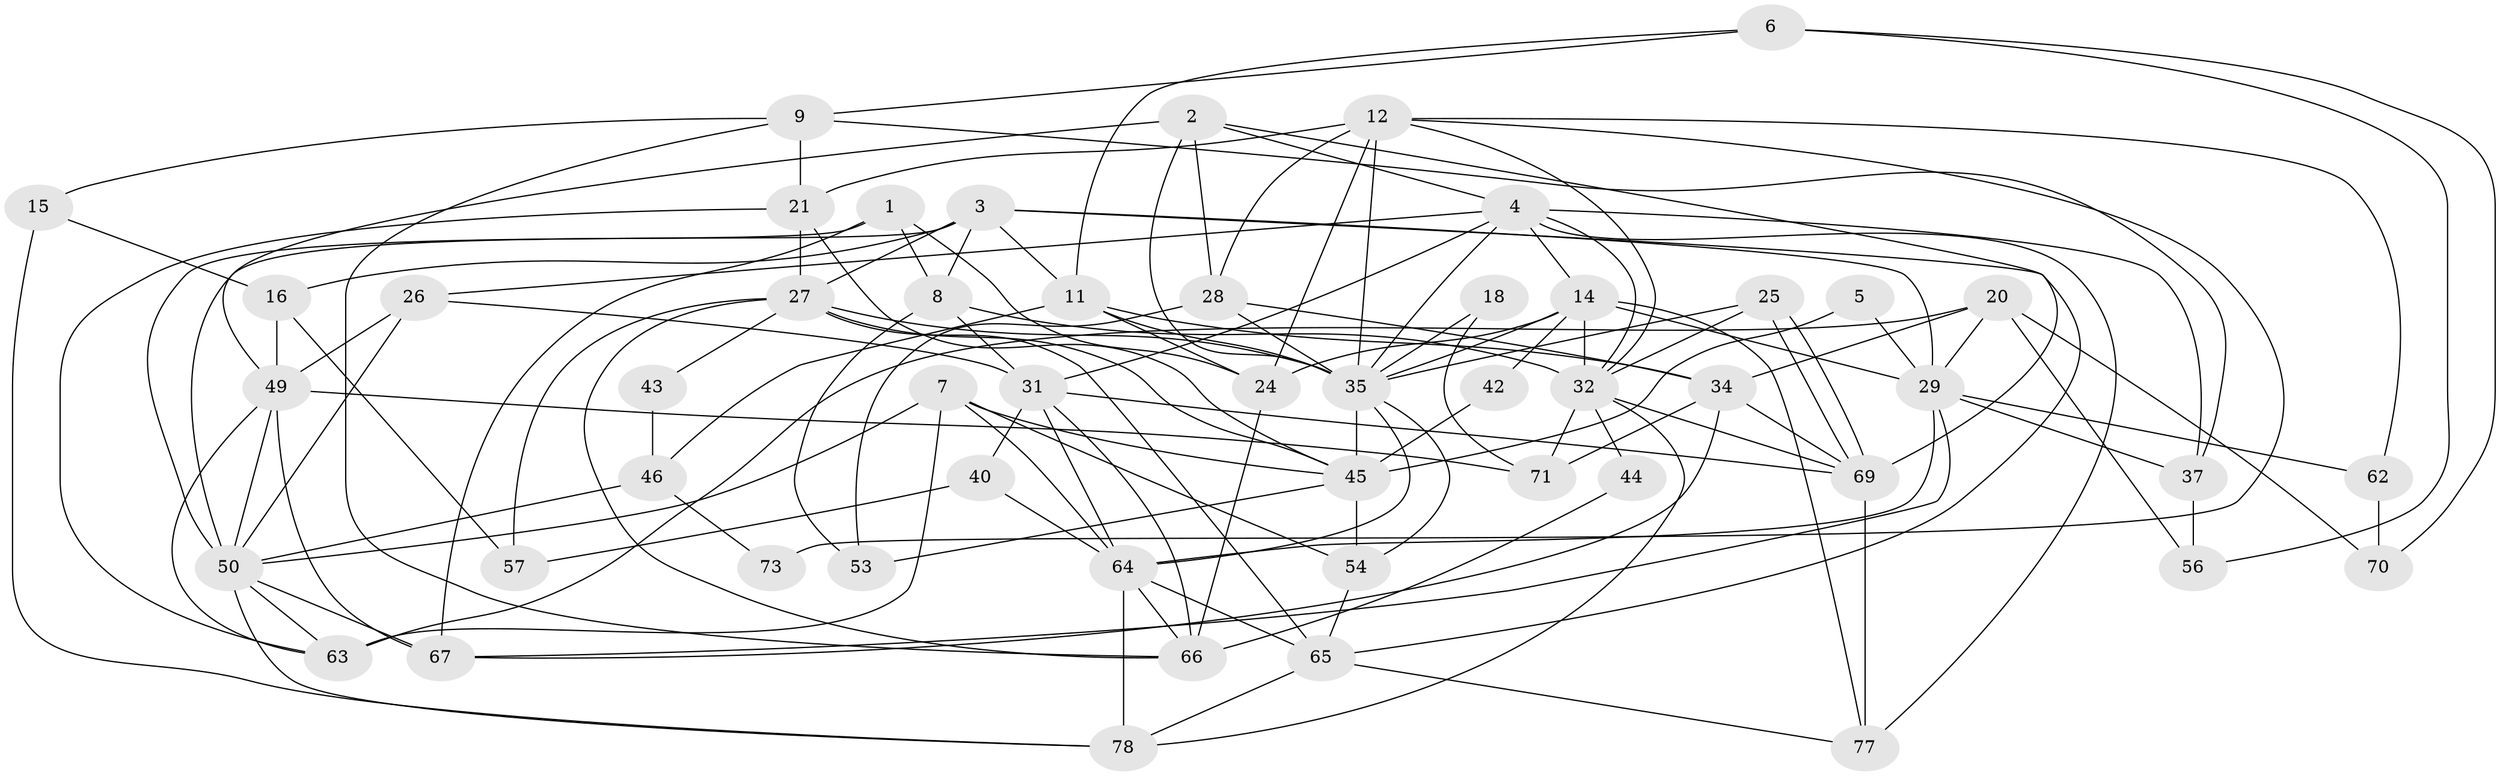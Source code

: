 // original degree distribution, {4: 0.29411764705882354, 2: 0.15294117647058825, 5: 0.18823529411764706, 6: 0.10588235294117647, 3: 0.2235294117647059, 8: 0.023529411764705882, 7: 0.011764705882352941}
// Generated by graph-tools (version 1.1) at 2025/11/02/27/25 16:11:16]
// undirected, 52 vertices, 132 edges
graph export_dot {
graph [start="1"]
  node [color=gray90,style=filled];
  1 [super="+22"];
  2 [super="+19"];
  3 [super="+10"];
  4 [super="+13"];
  5;
  6 [super="+58"];
  7 [super="+39"];
  8 [super="+17"];
  9 [super="+82"];
  11 [super="+38"];
  12 [super="+79"];
  14 [super="+23"];
  15;
  16 [super="+83"];
  18;
  20 [super="+61"];
  21 [super="+52"];
  24 [super="+51"];
  25 [super="+30"];
  26 [super="+59"];
  27 [super="+47"];
  28;
  29 [super="+36"];
  31 [super="+33"];
  32 [super="+41"];
  34 [super="+75"];
  35 [super="+55"];
  37;
  40;
  42;
  43;
  44;
  45 [super="+84"];
  46 [super="+48"];
  49 [super="+80"];
  50 [super="+60"];
  53;
  54;
  56;
  57;
  62;
  63;
  64 [super="+81"];
  65 [super="+74"];
  66 [super="+68"];
  67 [super="+85"];
  69 [super="+76"];
  70;
  71 [super="+72"];
  73;
  77;
  78;
  1 -- 8;
  1 -- 50;
  1 -- 67;
  1 -- 24;
  2 -- 35;
  2 -- 49;
  2 -- 4;
  2 -- 69;
  2 -- 28;
  3 -- 27;
  3 -- 8;
  3 -- 50;
  3 -- 16;
  3 -- 11;
  3 -- 29;
  3 -- 65;
  4 -- 77;
  4 -- 31;
  4 -- 32;
  4 -- 37;
  4 -- 35;
  4 -- 26;
  4 -- 14;
  5 -- 45;
  5 -- 29;
  6 -- 70;
  6 -- 56;
  6 -- 9;
  6 -- 11;
  7 -- 54;
  7 -- 64;
  7 -- 50;
  7 -- 45;
  7 -- 63;
  8 -- 31;
  8 -- 32;
  8 -- 53;
  9 -- 37;
  9 -- 66;
  9 -- 15;
  9 -- 21;
  11 -- 24;
  11 -- 34;
  11 -- 35;
  11 -- 46;
  12 -- 21;
  12 -- 24;
  12 -- 62;
  12 -- 73;
  12 -- 35;
  12 -- 28;
  12 -- 32;
  14 -- 77;
  14 -- 35;
  14 -- 42;
  14 -- 29;
  14 -- 24;
  14 -- 32;
  15 -- 78;
  15 -- 16;
  16 -- 57;
  16 -- 49;
  18 -- 35;
  18 -- 71;
  20 -- 56;
  20 -- 63 [weight=2];
  20 -- 29;
  20 -- 70;
  20 -- 34;
  21 -- 45;
  21 -- 63;
  21 -- 27;
  24 -- 66;
  25 -- 69;
  25 -- 69;
  25 -- 35;
  25 -- 32;
  26 -- 31;
  26 -- 50;
  26 -- 49;
  27 -- 43;
  27 -- 57;
  27 -- 66;
  27 -- 35;
  27 -- 45;
  27 -- 65;
  28 -- 53;
  28 -- 35;
  28 -- 34;
  29 -- 37;
  29 -- 62;
  29 -- 64;
  29 -- 67;
  31 -- 69;
  31 -- 66;
  31 -- 40;
  31 -- 64;
  32 -- 44;
  32 -- 78;
  32 -- 69;
  32 -- 71;
  34 -- 69 [weight=2];
  34 -- 67;
  34 -- 71;
  35 -- 54;
  35 -- 45;
  35 -- 64;
  37 -- 56;
  40 -- 57;
  40 -- 64;
  42 -- 45;
  43 -- 46 [weight=2];
  44 -- 66;
  45 -- 53;
  45 -- 54;
  46 -- 50;
  46 -- 73;
  49 -- 63;
  49 -- 50;
  49 -- 71;
  49 -- 67;
  50 -- 63;
  50 -- 78;
  50 -- 67;
  54 -- 65;
  62 -- 70;
  64 -- 66;
  64 -- 65;
  64 -- 78;
  65 -- 77;
  65 -- 78;
  69 -- 77 [weight=2];
}

